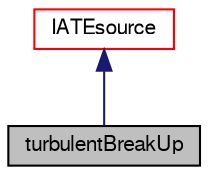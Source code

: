 digraph "turbulentBreakUp"
{
  bgcolor="transparent";
  edge [fontname="FreeSans",fontsize="10",labelfontname="FreeSans",labelfontsize="10"];
  node [fontname="FreeSans",fontsize="10",shape=record];
  Node2 [label="turbulentBreakUp",height=0.2,width=0.4,color="black", fillcolor="grey75", style="filled", fontcolor="black"];
  Node3 -> Node2 [dir="back",color="midnightblue",fontsize="10",style="solid",fontname="FreeSans"];
  Node3 [label="IATEsource",height=0.2,width=0.4,color="red",URL="$a32350.html",tooltip="IATE (Interfacial Area Transport Equation) bubble diameter model run-time selectable sources..."];
}
